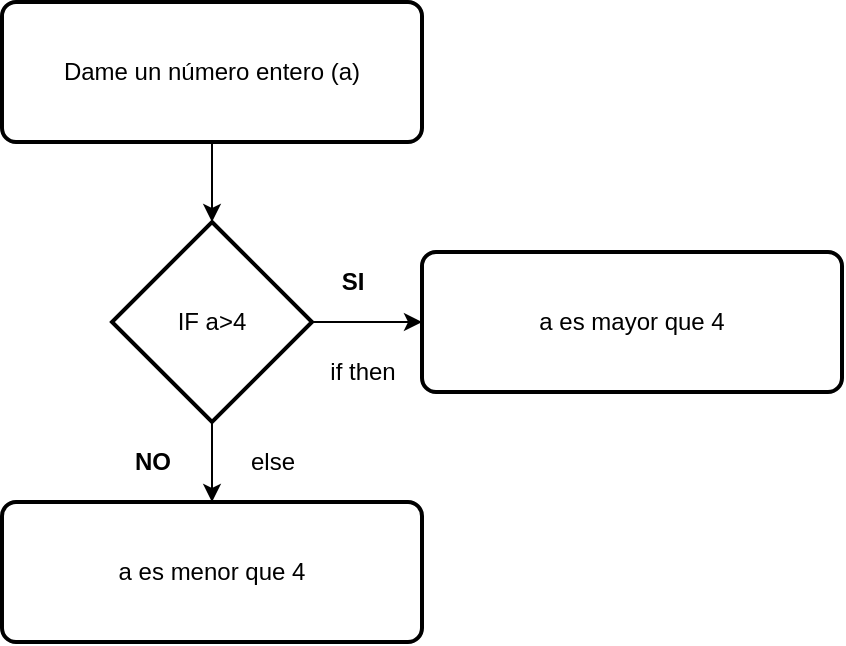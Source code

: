 <mxfile version="12.5.5" type="github">
  <diagram id="C5RBs43oDa-KdzZeNtuy" name="Page-1">
    <mxGraphModel dx="868" dy="484" grid="1" gridSize="10" guides="1" tooltips="1" connect="1" arrows="1" fold="1" page="1" pageScale="1" pageWidth="827" pageHeight="1169" math="0" shadow="0">
      <root>
        <mxCell id="WIyWlLk6GJQsqaUBKTNV-0"/>
        <mxCell id="WIyWlLk6GJQsqaUBKTNV-1" parent="WIyWlLk6GJQsqaUBKTNV-0"/>
        <mxCell id="V0nV7XV2pdzU1dgjIZdY-13" value="" style="edgeStyle=orthogonalEdgeStyle;rounded=0;orthogonalLoop=1;jettySize=auto;html=1;" edge="1" parent="WIyWlLk6GJQsqaUBKTNV-1" source="V0nV7XV2pdzU1dgjIZdY-1" target="V0nV7XV2pdzU1dgjIZdY-5">
          <mxGeometry relative="1" as="geometry"/>
        </mxCell>
        <mxCell id="V0nV7XV2pdzU1dgjIZdY-14" value="" style="edgeStyle=orthogonalEdgeStyle;rounded=0;orthogonalLoop=1;jettySize=auto;html=1;" edge="1" parent="WIyWlLk6GJQsqaUBKTNV-1" source="V0nV7XV2pdzU1dgjIZdY-1" target="V0nV7XV2pdzU1dgjIZdY-6">
          <mxGeometry relative="1" as="geometry"/>
        </mxCell>
        <mxCell id="V0nV7XV2pdzU1dgjIZdY-1" value="IF a&amp;gt;4" style="strokeWidth=2;html=1;shape=mxgraph.flowchart.decision;whiteSpace=wrap;" vertex="1" parent="WIyWlLk6GJQsqaUBKTNV-1">
          <mxGeometry x="270" y="130" width="100" height="100" as="geometry"/>
        </mxCell>
        <mxCell id="V0nV7XV2pdzU1dgjIZdY-3" value="" style="edgeStyle=orthogonalEdgeStyle;rounded=0;orthogonalLoop=1;jettySize=auto;html=1;" edge="1" parent="WIyWlLk6GJQsqaUBKTNV-1" source="V0nV7XV2pdzU1dgjIZdY-2" target="V0nV7XV2pdzU1dgjIZdY-1">
          <mxGeometry relative="1" as="geometry"/>
        </mxCell>
        <mxCell id="V0nV7XV2pdzU1dgjIZdY-2" value="Dame un número entero (a)" style="rounded=1;whiteSpace=wrap;html=1;absoluteArcSize=1;arcSize=14;strokeWidth=2;" vertex="1" parent="WIyWlLk6GJQsqaUBKTNV-1">
          <mxGeometry x="215" y="20" width="210" height="70" as="geometry"/>
        </mxCell>
        <mxCell id="V0nV7XV2pdzU1dgjIZdY-5" value="a es mayor que 4" style="rounded=1;whiteSpace=wrap;html=1;absoluteArcSize=1;arcSize=14;strokeWidth=2;" vertex="1" parent="WIyWlLk6GJQsqaUBKTNV-1">
          <mxGeometry x="425" y="145" width="210" height="70" as="geometry"/>
        </mxCell>
        <mxCell id="V0nV7XV2pdzU1dgjIZdY-6" value="a es menor que 4" style="rounded=1;whiteSpace=wrap;html=1;absoluteArcSize=1;arcSize=14;strokeWidth=2;" vertex="1" parent="WIyWlLk6GJQsqaUBKTNV-1">
          <mxGeometry x="215" y="270" width="210" height="70" as="geometry"/>
        </mxCell>
        <mxCell id="V0nV7XV2pdzU1dgjIZdY-15" value="SI" style="text;html=1;align=center;verticalAlign=middle;resizable=0;points=[];autosize=1;fontStyle=1" vertex="1" parent="WIyWlLk6GJQsqaUBKTNV-1">
          <mxGeometry x="375" y="150" width="30" height="20" as="geometry"/>
        </mxCell>
        <mxCell id="V0nV7XV2pdzU1dgjIZdY-16" value="NO" style="text;html=1;align=center;verticalAlign=middle;resizable=0;points=[];autosize=1;fontStyle=1" vertex="1" parent="WIyWlLk6GJQsqaUBKTNV-1">
          <mxGeometry x="275" y="240" width="30" height="20" as="geometry"/>
        </mxCell>
        <mxCell id="V0nV7XV2pdzU1dgjIZdY-17" value="if then" style="text;html=1;align=center;verticalAlign=middle;resizable=0;points=[];autosize=1;" vertex="1" parent="WIyWlLk6GJQsqaUBKTNV-1">
          <mxGeometry x="370" y="195" width="50" height="20" as="geometry"/>
        </mxCell>
        <mxCell id="V0nV7XV2pdzU1dgjIZdY-18" value="else" style="text;html=1;align=center;verticalAlign=middle;resizable=0;points=[];autosize=1;" vertex="1" parent="WIyWlLk6GJQsqaUBKTNV-1">
          <mxGeometry x="330" y="240" width="40" height="20" as="geometry"/>
        </mxCell>
      </root>
    </mxGraphModel>
  </diagram>
</mxfile>
